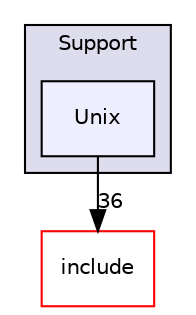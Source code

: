 digraph "lib/Support/Unix" {
  bgcolor=transparent;
  compound=true
  node [ fontsize="10", fontname="Helvetica"];
  edge [ labelfontsize="10", labelfontname="Helvetica"];
  subgraph clusterdir_f0dc79bace318df7ec0fa0bdb179ed95 {
    graph [ bgcolor="#ddddee", pencolor="black", label="Support" fontname="Helvetica", fontsize="10", URL="dir_f0dc79bace318df7ec0fa0bdb179ed95.html"]
  dir_6250a1735cd73ce49bd3ad6a841e6a54 [shape=box, label="Unix", style="filled", fillcolor="#eeeeff", pencolor="black", URL="dir_6250a1735cd73ce49bd3ad6a841e6a54.html"];
  }
  dir_d44c64559bbebec7f509842c48db8b23 [shape=box label="include" color="red" URL="dir_d44c64559bbebec7f509842c48db8b23.html"];
  dir_6250a1735cd73ce49bd3ad6a841e6a54->dir_d44c64559bbebec7f509842c48db8b23 [headlabel="36", labeldistance=1.5 headhref="dir_000263_000001.html"];
}
